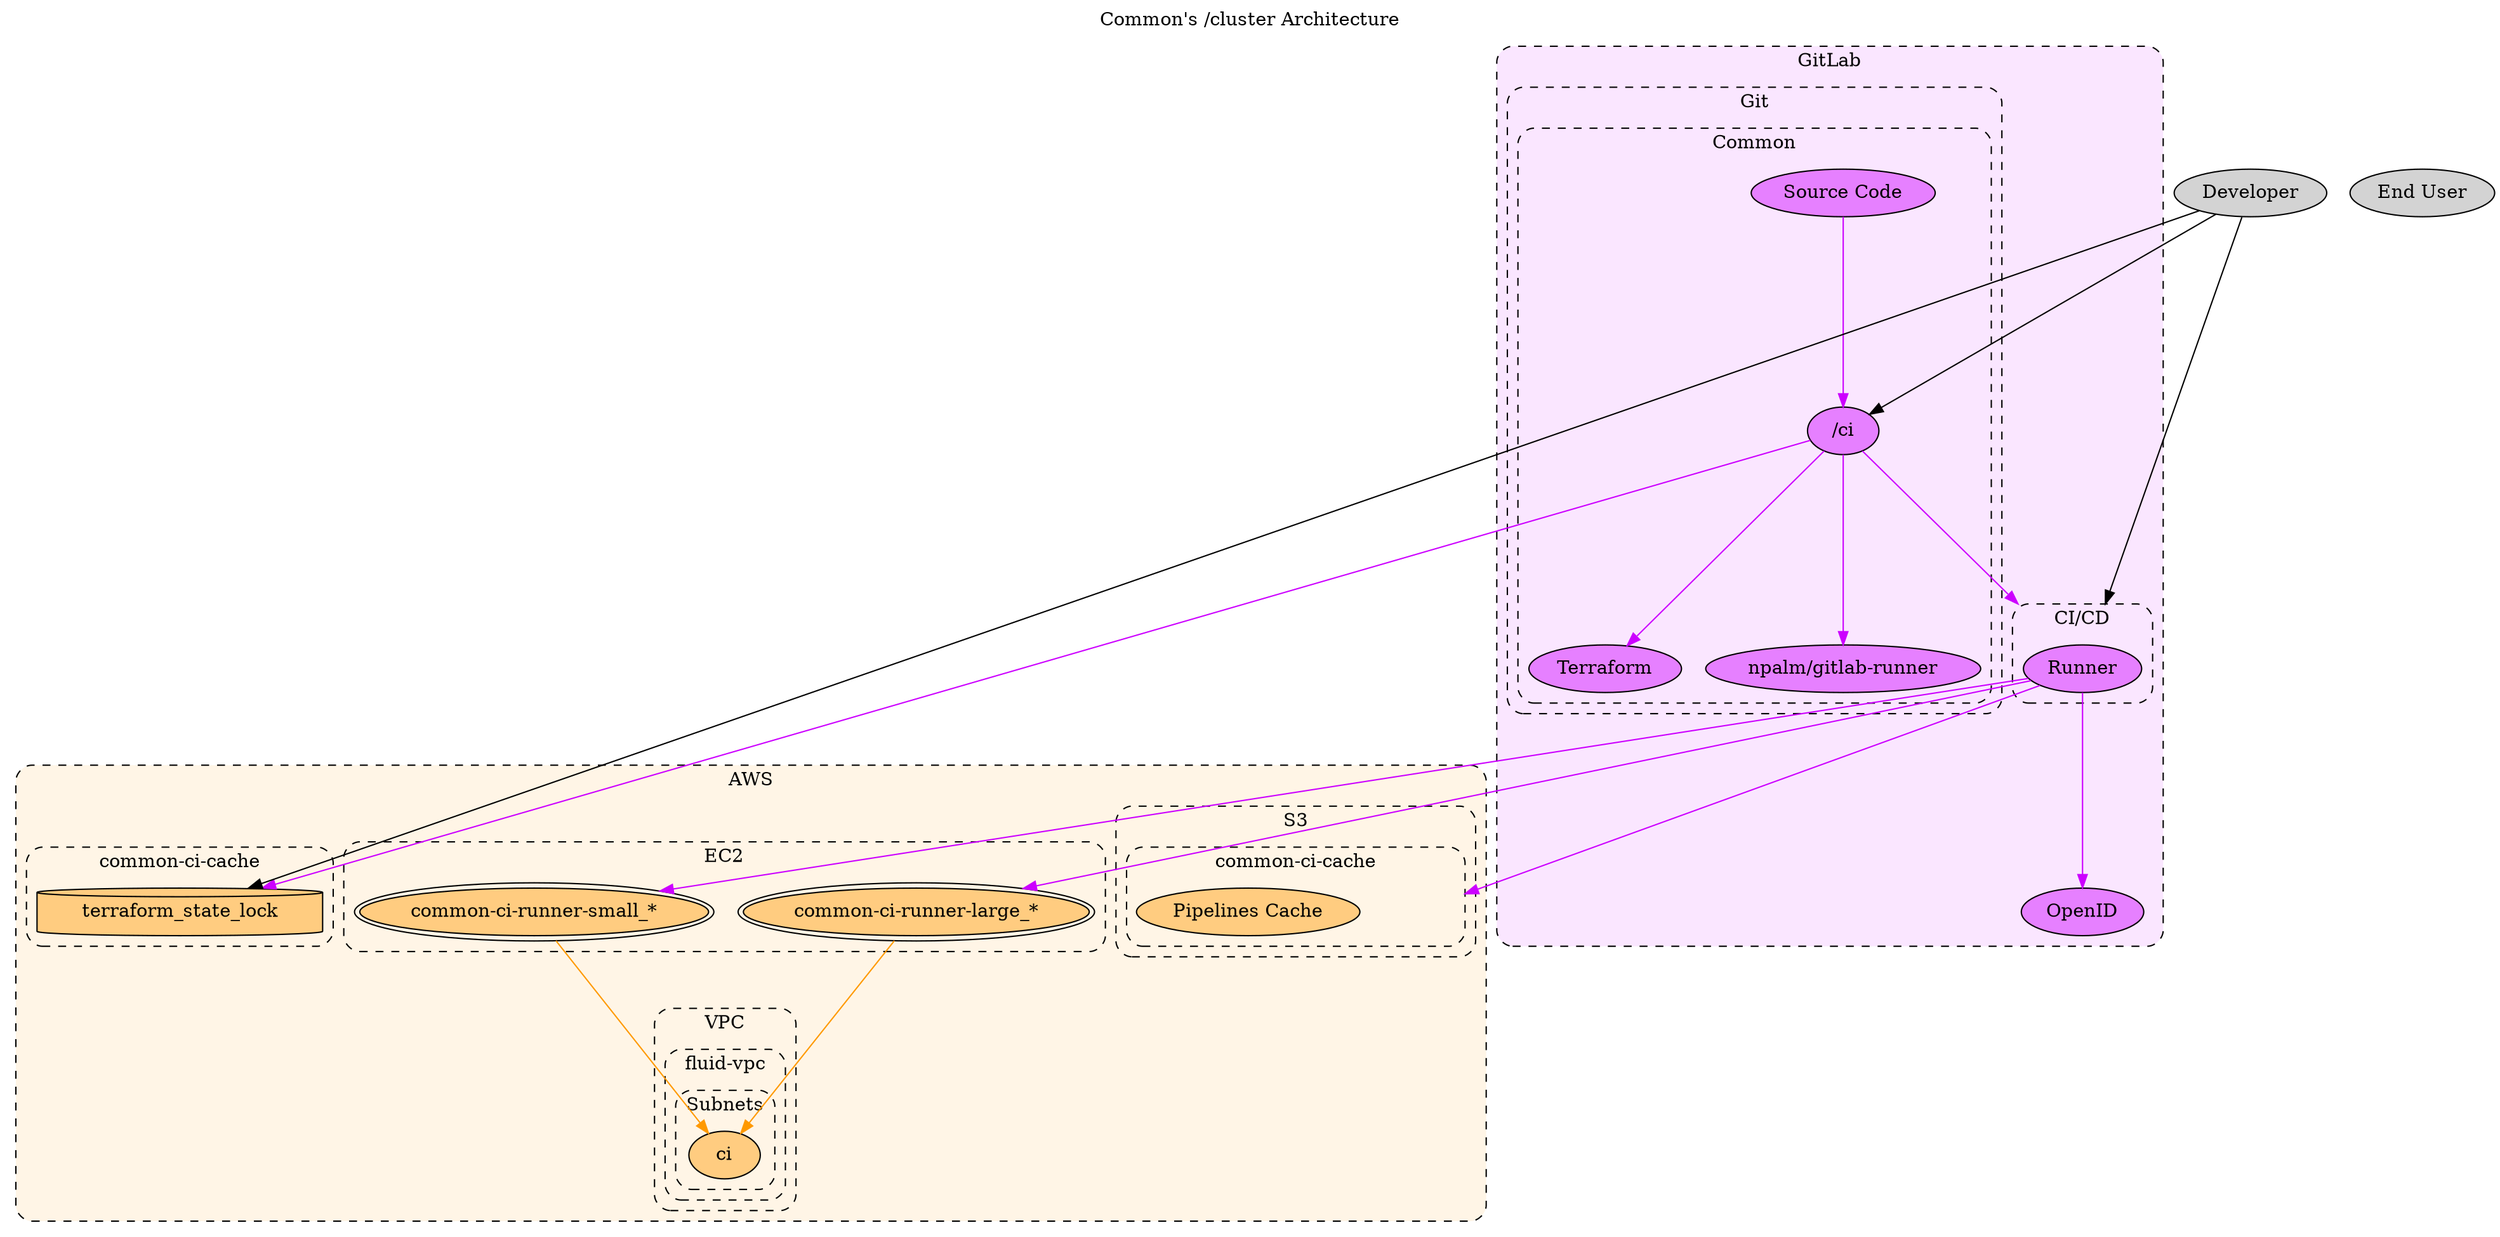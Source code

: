 // SPDX-FileCopyrightText: 2022 Fluid Attacks <development@fluidattacks.com>
//
// SPDX-License-Identifier: MPL-2.0

digraph common {
  label="Common's /cluster Architecture"
  labelloc="t"
  compound="true"
  // concentrate="true"
  ranksep="2.0"
  splines="line"
  scale="scalexy"

  node[style="filled"]
  graph[style="dashed,rounded"]

  subgraph cluster_aws {
    label="AWS"
    bgcolor="0.1 0.1 1.0"
    node[fillcolor="0.1 0.5 1.0"]

    subgraph cluster_aws_dynamodb {
      label="common-ci-cache"

      aws_dynamodb_terraform_state_lock[label="terraform_state_lock" width="3.0" shape="cylinder"]
    }

    subgraph cluster_aws_ec2 {
      label="EC2"

      aws_ec2_common_ci_runner_large[label="common-ci-runner-large_*" peripheries="2"]
      aws_ec2_common_ci_runner_small[label="common-ci-runner-small_*" peripheries="2"]
    }

    subgraph cluster_aws_s3 {
      label="S3"

      subgraph cluster_aws_s3_common_ci_cache {
        label="common-ci-cache"

        cluster_aws_s3_common_ci_cache[label="" style="invis"]

        aws_s3_common_ci_cache_artifacts[label="Pipelines Cache"]
      }
    }

    subgraph cluster_aws_vpc {
      label="VPC"

      subgraph cluster_aws_vpc_fluid_vpc {
        label="fluid-vpc"

        subgraph cluster_aws_vpc_fluid_vpc_subnets {
          label="Subnets"

          cluster_aws_vpc_fluid_vpc_subnets_ci[label="ci"]
        }
      }
    }
  }

  subgraph cluster_gitlab {
    label="GitLab"
    bgcolor="0.8 0.1 1.0"
    node[fillcolor="0.8 0.5 1.0"]

    subgraph cluster_gitlab_git {
      label="Git"

      subgraph cluster_gitlab_git_common {
        label="Common"

        gitlab_git_common[label="Source Code"]
        gitlab_git_common_ci[label="/ci"]
        gitlab_git_common_ci_terraform[label="Terraform"]
        gitlab_git_common_ci_terraform_npalm_gitlab_runner[label="npalm/gitlab-runner"]

      }
    }

    gitlab_open_id_provider[label="OpenID"]

    subgraph cluster_gitlab_ci_cd {
      label="CI/CD"

      gitlab_ci_cd_runner[label="Runner"]
    }
  }

  edge[color="0.1 1.0 1.0"]
  aws_ec2_common_ci_runner_large -> cluster_aws_vpc_fluid_vpc_subnets_ci[]
  aws_ec2_common_ci_runner_small -> cluster_aws_vpc_fluid_vpc_subnets_ci[]

  edge[color="0.8 1.0 1.0"]
  gitlab_ci_cd_runner -> aws_ec2_common_ci_runner_large[]
  gitlab_ci_cd_runner -> aws_ec2_common_ci_runner_small[]
  gitlab_ci_cd_runner -> cluster_aws_s3_common_ci_cache[lhead="cluster_aws_s3_common_ci_cache"]
  gitlab_ci_cd_runner -> gitlab_open_id_provider[]
  gitlab_git_common -> gitlab_git_common_ci[]
  gitlab_git_common_ci -> aws_dynamodb_terraform_state_lock[]
  gitlab_git_common_ci -> gitlab_ci_cd_runner[lhead="cluster_gitlab_ci_cd"]
  gitlab_git_common_ci -> gitlab_git_common_ci_terraform[]
  gitlab_git_common_ci -> gitlab_git_common_ci_terraform_npalm_gitlab_runner[]

  node[fillcolor="/x11/lightgray"]
  customer[label="End User"]
  developer[label="Developer"]

  edge[color="/x11/black"]
  developer -> aws_dynamodb_terraform_state_lock[]
  developer -> gitlab_ci_cd_runner[lhead="cluster_gitlab_ci_cd"]
  developer -> gitlab_git_common_ci[]
}
